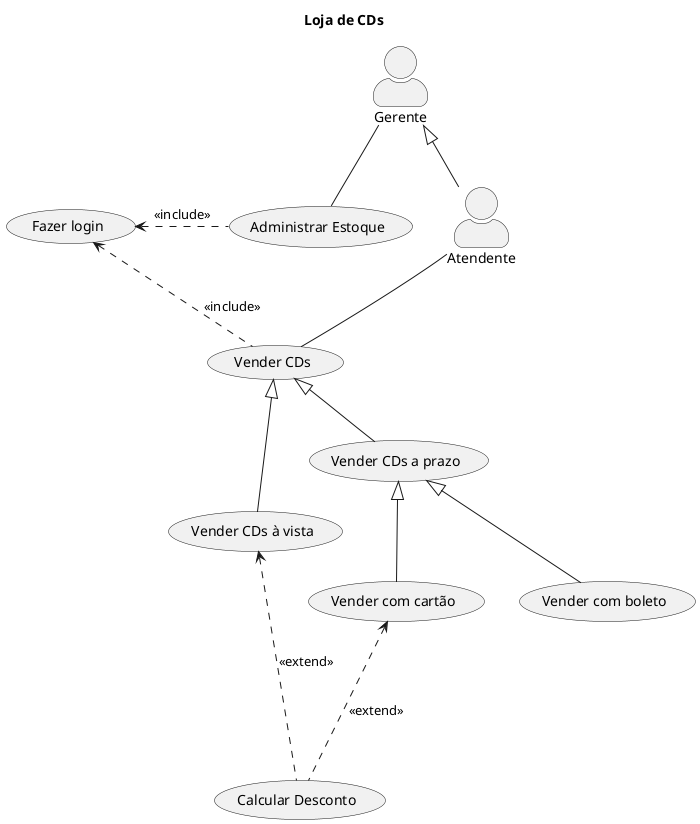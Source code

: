 @startuml cds
skinparam actorStyle awesome
title Loja de CDs

actor Atendente
Gerente <|-- Atendente

Atendente -- (Vender CDs)

(Vender CDs) <|-- (Vender CDs à vista)
(Vender CDs) <|-- (Vender CDs a prazo)

(Vender CDs a prazo) <|-- (Vender com cartão)
(Vender CDs a prazo) <|-- (Vender com boleto)

(Vender CDs à vista) <-.- (Calcular Desconto) : <<extend>>
(Vender com cartão) <-.- (Calcular Desconto) : <<extend>>

Gerente -- (Administrar Estoque)

(Fazer login) <. (Administrar Estoque) : <<include>>
(Fazer login) <. (Vender CDs) : <<include>>

@enduml